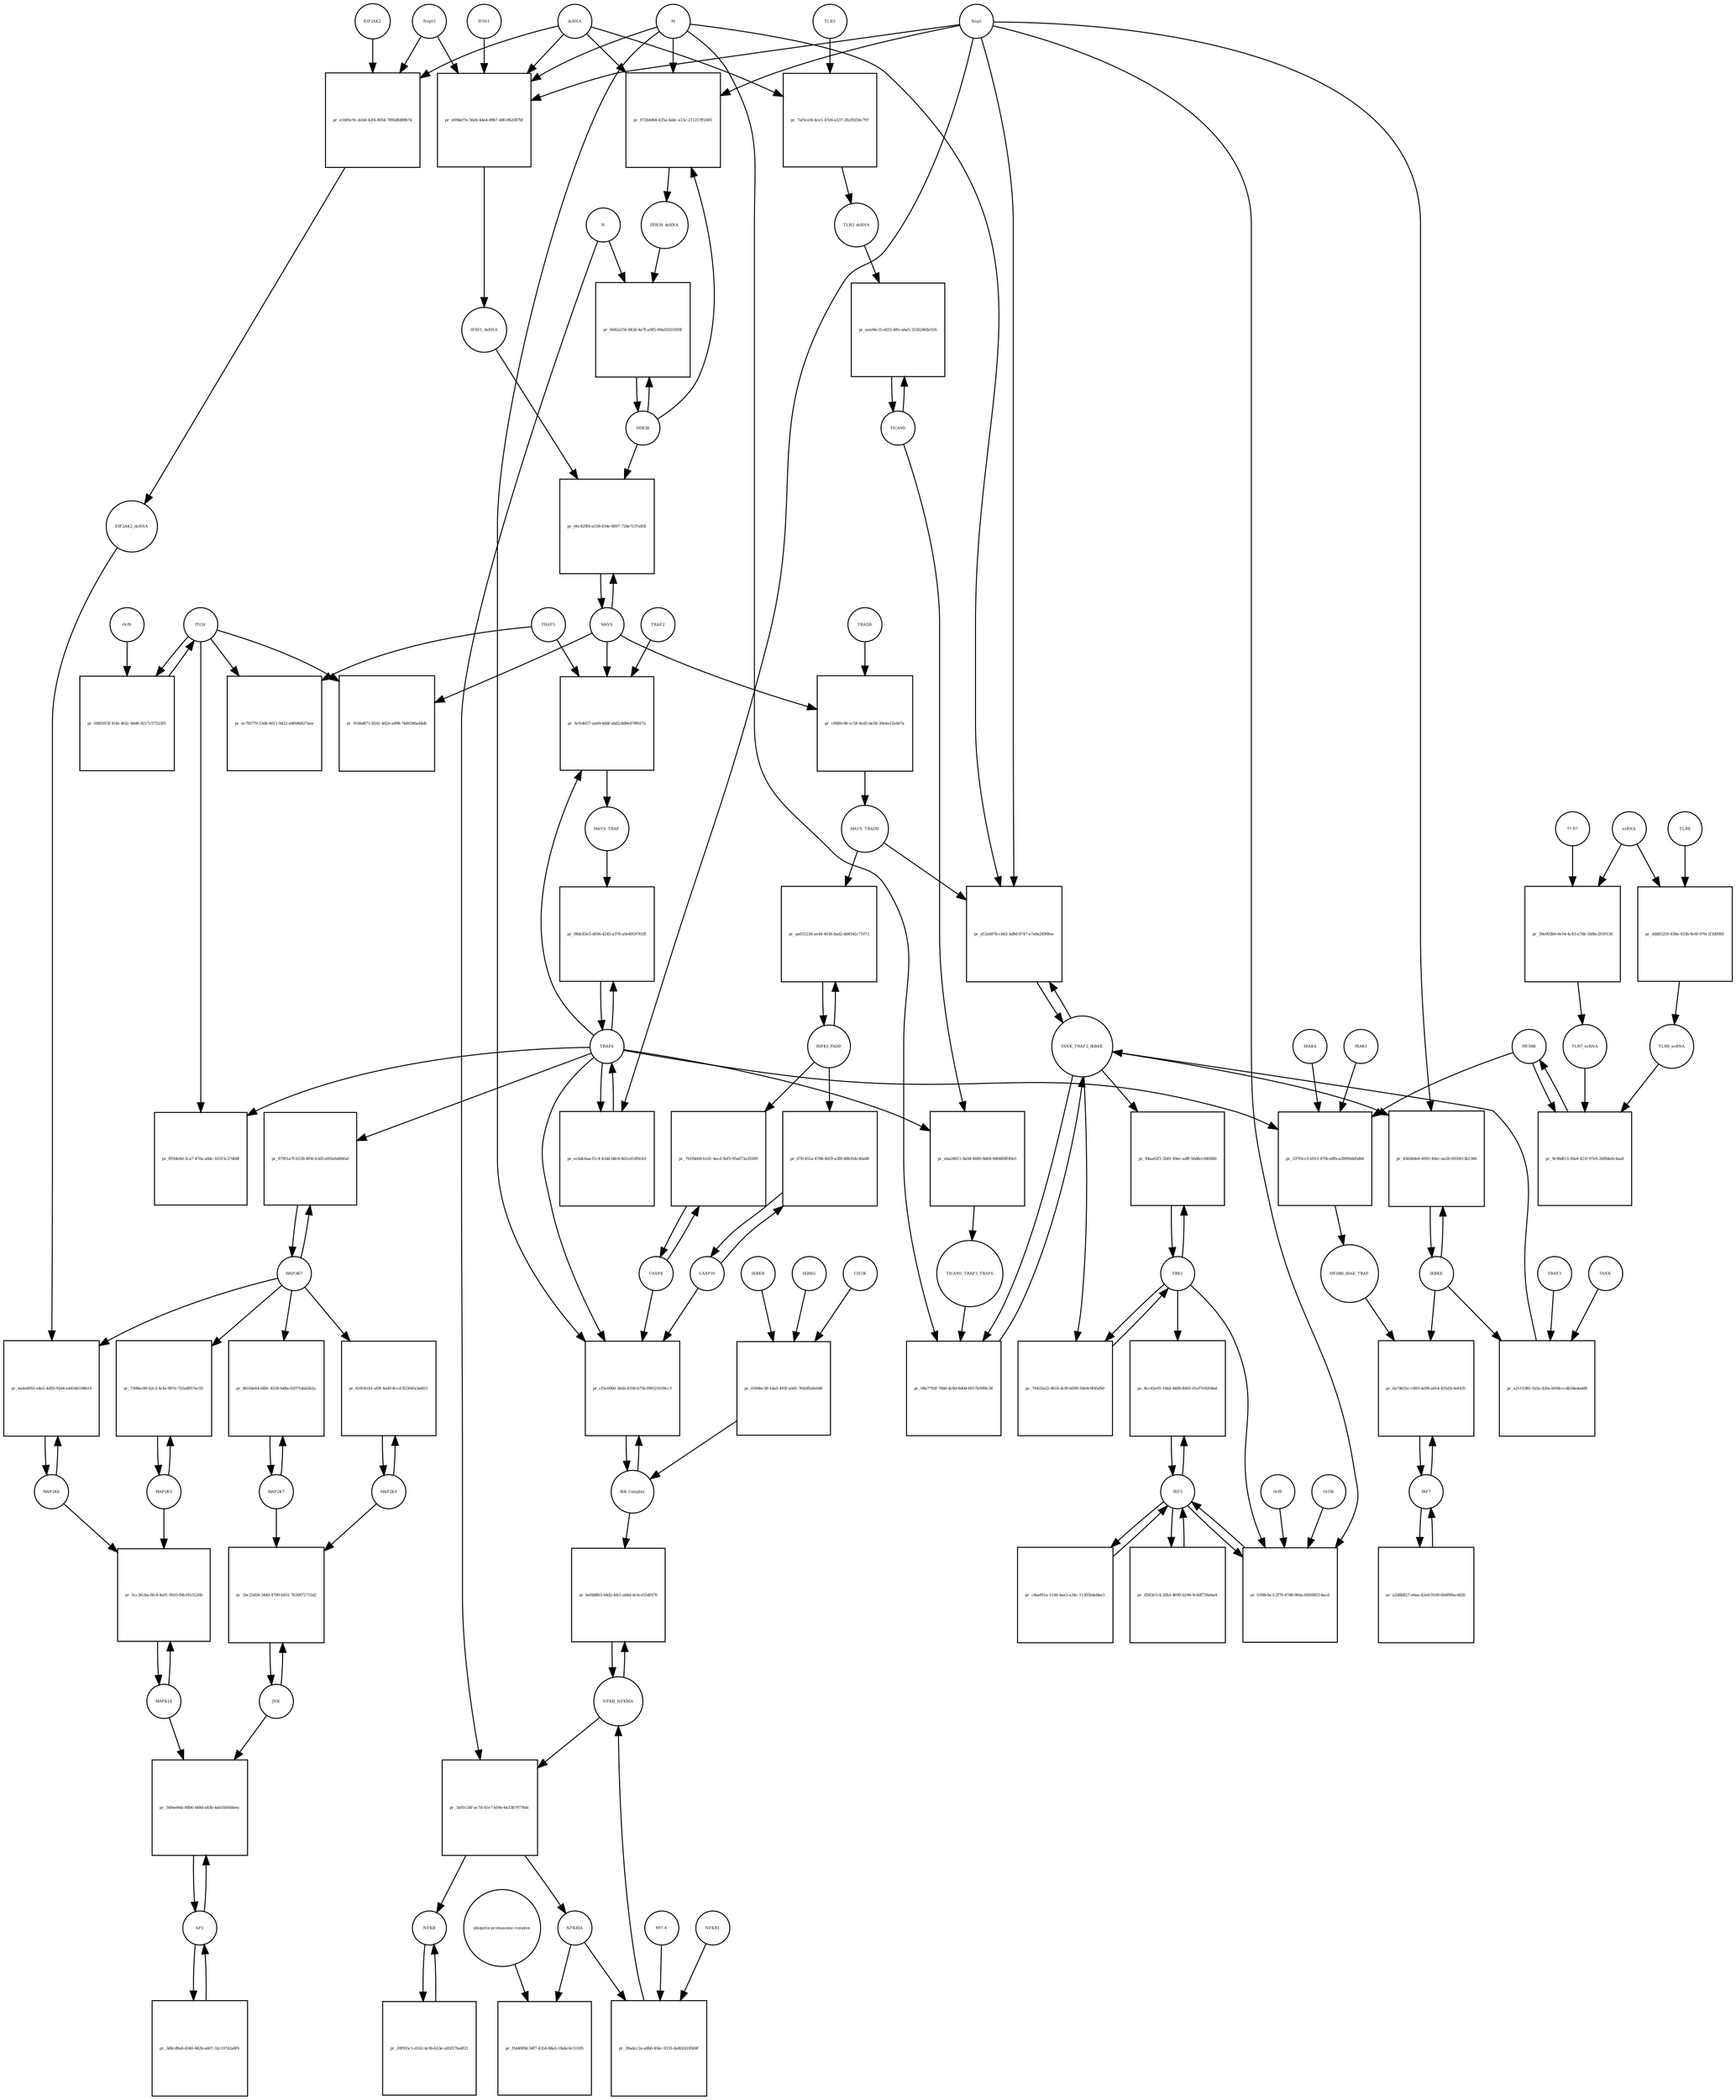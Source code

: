 strict digraph  {
dsRNA [annotation="", bipartite=0, cls="nucleic acid feature", fontsize=4, label=dsRNA, shape=circle];
"pr_972b4068-435a-4abc-a13c-211257ff2481" [annotation="", bipartite=1, cls=process, fontsize=4, label="pr_972b4068-435a-4abc-a13c-211257ff2481", shape=square];
DDX58_dsRNA [annotation="", bipartite=0, cls=complex, fontsize=4, label=DDX58_dsRNA, shape=circle];
M [annotation=urn_miriam_ncbiprotein_1796318601, bipartite=0, cls=macromolecule, fontsize=4, label=M, shape=circle];
Nsp3 [annotation=urn_miriam_ncbiprotein_1802476807, bipartite=0, cls=macromolecule, fontsize=4, label=Nsp3, shape=circle];
DDX58 [annotation=urn_miriam_hgnc_19102, bipartite=0, cls=macromolecule, fontsize=4, label=DDX58, shape=circle];
"pr_e694ef7e-56d4-44e4-89b7-48fc062087bf" [annotation="", bipartite=1, cls=process, fontsize=4, label="pr_e694ef7e-56d4-44e4-89b7-48fc062087bf", shape=square];
IFIH1_dsRNA [annotation="", bipartite=0, cls=complex, fontsize=4, label=IFIH1_dsRNA, shape=circle];
Nsp15 [annotation=urn_miriam_ncbiprotein_1802476818, bipartite=0, cls=macromolecule, fontsize=4, label=Nsp15, shape=circle];
IFIH1 [annotation=urn_miriam_hgnc_18873, bipartite=0, cls=macromolecule, fontsize=4, label=IFIH1, shape=circle];
"pr_0682a556-843d-4e7f-a085-09a01021859f" [annotation="", bipartite=1, cls=process, fontsize=4, label="pr_0682a556-843d-4e7f-a085-09a01021859f", shape=square];
N [annotation=urn_miriam_ncbiprotein_1798174255, bipartite=0, cls=macromolecule, fontsize=4, label=N, shape=circle];
MAVS [annotation=urn_miriam_hgnc_29233, bipartite=0, cls="macromolecule multimer", fontsize=4, label=MAVS, shape=circle];
"pr_66c429f9-a158-434e-8097-728e7137e85f" [annotation="", bipartite=1, cls=process, fontsize=4, label="pr_66c429f9-a158-434e-8097-728e7137e85f", shape=square];
NFKB [annotation="", bipartite=0, cls=complex, fontsize=4, label=NFKB, shape=circle];
"pr_20f955c1-d162-4c0b-b33e-a95f276a4f21" [annotation="", bipartite=1, cls=process, fontsize=4, label="pr_20f955c1-d162-4c0b-b33e-a95f276a4f21", shape=square];
NFKBIA [annotation=urn_miriam_hgnc_7797, bipartite=0, cls=macromolecule, fontsize=4, label=NFKBIA, shape=circle];
"pr_f5449f84-54f7-4354-88a5-18abc6c51105" [annotation="", bipartite=1, cls=process, fontsize=4, label="pr_f5449f84-54f7-4354-88a5-18abc6c51105", shape=square];
"ubiquitin-proteasome complex" [annotation="", bipartite=0, cls=complex, fontsize=4, label="ubiquitin-proteasome complex", shape=circle];
IRF3 [annotation=urn_miriam_hgnc_6118, bipartite=0, cls="macromolecule multimer", fontsize=4, label=IRF3, shape=circle];
"pr_8cc45e95-1bb2-448b-8462-01ef7e9204bd" [annotation="", bipartite=1, cls=process, fontsize=4, label="pr_8cc45e95-1bb2-448b-8462-01ef7e9204bd", shape=square];
TBK1 [annotation="", bipartite=0, cls=macromolecule, fontsize=4, label=TBK1, shape=circle];
"pr_c8aef61a-110d-4ae3-a34c-11305bdebbe3" [annotation="", bipartite=1, cls=process, fontsize=4, label="pr_c8aef61a-110d-4ae3-a34c-11305bdebbe3", shape=square];
"pr_0398cbc3-2f70-47d8-96da-f60688314acd" [annotation="", bipartite=1, cls=process, fontsize=4, label="pr_0398cbc3-2f70-47d8-96da-f60688314acd", shape=square];
Orf3b [annotation=urn_miriam_uniprot_P59633, bipartite=0, cls=macromolecule, fontsize=4, label=Orf3b, shape=circle];
Orf8 [annotation=urn_miriam_ncbiprotein_1796318604, bipartite=0, cls=macromolecule, fontsize=4, label=Orf8, shape=circle];
IRF7 [annotation=urn_miriam_hgnc_6122, bipartite=0, cls="macromolecule multimer", fontsize=4, label=IRF7, shape=circle];
"pr_6a74635c-c693-4e99-a814-455d3c4ef435" [annotation="", bipartite=1, cls=process, fontsize=4, label="pr_6a74635c-c693-4e99-a814-455d3c4ef435", shape=square];
IKBKE [annotation=urn_miriam_hgnc_14552, bipartite=0, cls=macromolecule, fontsize=4, label=IKBKE, shape=circle];
MYD88_IRAK_TRAF [annotation="", bipartite=0, cls=complex, fontsize=4, label=MYD88_IRAK_TRAF, shape=circle];
"pr_d585b7c4-20b3-4690-b244-9c6df736aba4" [annotation="", bipartite=1, cls=process, fontsize=4, label="pr_d585b7c4-20b3-4690-b244-9c6df736aba4", shape=square];
"pr_a2d8b827-e6ae-42e6-91d0-6b6f89acdd20" [annotation="", bipartite=1, cls=process, fontsize=4, label="pr_a2d8b827-e6ae-42e6-91d0-6b6f89acdd20", shape=square];
TRAF6 [annotation=urn_miriam_hgnc_12036, bipartite=0, cls=macromolecule, fontsize=4, label=TRAF6, shape=circle];
"pr_08dc83e5-d036-4245-a378-a0e4959761ff" [annotation="", bipartite=1, cls=process, fontsize=4, label="pr_08dc83e5-d036-4245-a378-a0e4959761ff", shape=square];
MAVS_TRAF [annotation="", bipartite=0, cls=complex, fontsize=4, label=MAVS_TRAF, shape=circle];
"pr_91bbd871-8241-4d2e-a898-7486266e44db" [annotation="", bipartite=1, cls=process, fontsize=4, label="pr_91bbd871-8241-4d2e-a898-7486266e44db", shape=square];
ITCH [annotation="", bipartite=0, cls=macromolecule, fontsize=4, label=ITCH, shape=circle];
TRAF5 [annotation=urn_miriam_hgnc_12035, bipartite=0, cls=macromolecule, fontsize=4, label=TRAF5, shape=circle];
"pr_ec7f6779-53db-4611-9422-e6f686827aee" [annotation="", bipartite=1, cls=process, fontsize=4, label="pr_ec7f6779-53db-4611-9422-e6f686827aee", shape=square];
"pr_fff0de8d-3ca7-470a-a8dc-16315c27d08f" [annotation="", bipartite=1, cls=process, fontsize=4, label="pr_fff0de8d-3ca7-470a-a8dc-16315c27d08f", shape=square];
TICAM1 [annotation=urn_miriam_hgnc_18348, bipartite=0, cls=macromolecule, fontsize=4, label=TICAM1, shape=circle];
"pr_eea94c1f-e833-4ffe-abe5-33302468c026" [annotation="", bipartite=1, cls=process, fontsize=4, label="pr_eea94c1f-e833-4ffe-abe5-33302468c026", shape=square];
TLR3_dsRNA [annotation="", bipartite=0, cls=complex, fontsize=4, label=TLR3_dsRNA, shape=circle];
TLR3 [annotation=urn_miriam_hgnc_11849, bipartite=0, cls="macromolecule multimer", fontsize=4, label=TLR3, shape=circle];
"pr_7af3cef4-4ce1-47e6-a537-2fa39256c797" [annotation="", bipartite=1, cls=process, fontsize=4, label="pr_7af3cef4-4ce1-47e6-a537-2fa39256c797", shape=square];
"pr_eba28611-0a9d-4889-8d68-9d0489ff49e0" [annotation="", bipartite=1, cls=process, fontsize=4, label="pr_eba28611-0a9d-4889-8d68-9d0489ff49e0", shape=square];
TICAM1_TRAF3_TRAF6 [annotation="", bipartite=0, cls=complex, fontsize=4, label=TICAM1_TRAF3_TRAF6, shape=circle];
TANK_TRAF3_IKBKE [annotation="", bipartite=0, cls=complex, fontsize=4, label=TANK_TRAF3_IKBKE, shape=circle];
"pr_08a7792f-76b0-4c8d-8d0d-6917b30f8c36" [annotation="", bipartite=1, cls=process, fontsize=4, label="pr_08a7792f-76b0-4c8d-8d0d-6917b30f8c36", shape=square];
"pr_94aa62f1-2b81-49ec-adff-56d8cc8408b0" [annotation="", bipartite=1, cls=process, fontsize=4, label="pr_94aa62f1-2b81-49ec-adff-56d8cc8408b0", shape=square];
"pr_4566b9e6-4992-40ec-ae28-0050613b1384" [annotation="", bipartite=1, cls=process, fontsize=4, label="pr_4566b9e6-4992-40ec-ae28-0050613b1384", shape=square];
MYD88 [annotation="", bipartite=0, cls=macromolecule, fontsize=4, label=MYD88, shape=circle];
"pr_337f0cc0-b915-47fb-a8fb-a28990dd5db9" [annotation="", bipartite=1, cls=process, fontsize=4, label="pr_337f0cc0-b915-47fb-a8fb-a28990dd5db9", shape=square];
IRAK1 [annotation=urn_miriam_hgnc_6112, bipartite=0, cls=macromolecule, fontsize=4, label=IRAK1, shape=circle];
IRAK4 [annotation=urn_miriam_hgnc_17967, bipartite=0, cls=macromolecule, fontsize=4, label=IRAK4, shape=circle];
TLR7 [annotation=urn_miriam_hgnc_15631, bipartite=0, cls=macromolecule, fontsize=4, label=TLR7, shape=circle];
"pr_39a902b0-0e54-4c43-a76b-1b9bc293913d" [annotation="", bipartite=1, cls=process, fontsize=4, label="pr_39a902b0-0e54-4c43-a76b-1b9bc293913d", shape=square];
TLR7_ssRNA [annotation="", bipartite=0, cls=complex, fontsize=4, label=TLR7_ssRNA, shape=circle];
ssRNA [annotation="", bipartite=0, cls="nucleic acid feature", fontsize=4, label=ssRNA, shape=circle];
TLR8 [annotation=urn_miriam_hgnc_15632, bipartite=0, cls=macromolecule, fontsize=4, label=TLR8, shape=circle];
"pr_ddd65259-838e-453b-9c6f-076c1f3d9985" [annotation="", bipartite=1, cls=process, fontsize=4, label="pr_ddd65259-838e-453b-9c6f-076c1f3d9985", shape=square];
TLR8_ssRNA [annotation="", bipartite=0, cls=complex, fontsize=4, label=TLR8_ssRNA, shape=circle];
"pr_9c9bdf13-30a4-421f-97e9-2bf8da9c4aa8" [annotation="", bipartite=1, cls=process, fontsize=4, label="pr_9c9bdf13-30a4-421f-97e9-2bf8da9c4aa8", shape=square];
MAP3K7 [annotation="", bipartite=0, cls=macromolecule, fontsize=4, label=MAP3K7, shape=circle];
"pr_87951a7f-b538-4f06-b3d3-ef65ebd84fa0" [annotation="", bipartite=1, cls=process, fontsize=4, label="pr_87951a7f-b538-4f06-b3d3-ef65ebd84fa0", shape=square];
TRAF2 [annotation=urn_miriam_hgnc_12032, bipartite=0, cls=macromolecule, fontsize=4, label=TRAF2, shape=circle];
"pr_6cfe4657-aa69-4ddf-abd2-8d9e478f617e" [annotation="", bipartite=1, cls=process, fontsize=4, label="pr_6cfe4657-aa69-4ddf-abd2-8d9e478f617e", shape=square];
"pr_0085953f-41fe-402c-b6d0-8217c5752381" [annotation="", bipartite=1, cls=process, fontsize=4, label="pr_0085953f-41fe-402c-b6d0-8217c5752381", shape=square];
Orf9 [annotation=urn_miriam_uniprot_P59636, bipartite=0, cls=macromolecule, fontsize=4, label=Orf9, shape=circle];
"pr_cf680c98-cc58-4ed3-be58-30e4a12e467a" [annotation="", bipartite=1, cls=process, fontsize=4, label="pr_cf680c98-cc58-4ed3-be58-30e4a12e467a", shape=square];
MAVS_TRADD [annotation="", bipartite=0, cls=complex, fontsize=4, label=MAVS_TRADD, shape=circle];
TRADD [annotation=urn_miriam_hgnc_12030, bipartite=0, cls=macromolecule, fontsize=4, label=TRADD, shape=circle];
"pr_ecbdc6aa-f1c4-43dd-b8c6-8d1e410f0cb3" [annotation="", bipartite=1, cls=process, fontsize=4, label="pr_ecbdc6aa-f1c4-43dd-b8c6-8d1e410f0cb3", shape=square];
AP1 [annotation="", bipartite=0, cls=complex, fontsize=4, label=AP1, shape=circle];
"pr_549ae8da-88b6-448d-a83b-4ab1b5fddaea" [annotation="", bipartite=1, cls=process, fontsize=4, label="pr_549ae8da-88b6-448d-a83b-4ab1b5fddaea", shape=square];
MAPK14 [annotation="", bipartite=0, cls=macromolecule, fontsize=4, label=MAPK14, shape=circle];
JNK [annotation="", bipartite=0, cls=complex, fontsize=4, label=JNK, shape=circle];
"pr_1bc23d58-3440-4700-b451-7030672715d2" [annotation="", bipartite=1, cls=process, fontsize=4, label="pr_1bc23d58-3440-4700-b451-7030672715d2", shape=square];
MAP2K7 [annotation="", bipartite=0, cls=macromolecule, fontsize=4, label=MAP2K7, shape=circle];
MAP2K4 [annotation="", bipartite=0, cls=macromolecule, fontsize=4, label=MAP2K4, shape=circle];
"pr_618541b1-af9f-4ed9-8ccd-823045cbd421" [annotation="", bipartite=1, cls=process, fontsize=4, label="pr_618541b1-af9f-4ed9-8ccd-823045cbd421", shape=square];
"pr_661fde64-d49c-4528-b48a-02071dab2b2a" [annotation="", bipartite=1, cls=process, fontsize=4, label="pr_661fde64-d49c-4528-b48a-02071dab2b2a", shape=square];
MAP2K3 [annotation="", bipartite=0, cls=macromolecule, fontsize=4, label=MAP2K3, shape=circle];
"pr_7308ec80-b2c2-4cfa-997e-725a8057ec92" [annotation="", bipartite=1, cls=process, fontsize=4, label="pr_7308ec80-b2c2-4cfa-997e-725a8057ec92", shape=square];
MAP2K6 [annotation="", bipartite=0, cls=macromolecule, fontsize=4, label=MAP2K6, shape=circle];
"pr_4a4e4955-e4e1-4d93-92d4-ed4546108b14" [annotation="", bipartite=1, cls=process, fontsize=4, label="pr_4a4e4955-e4e1-4d93-92d4-ed4546108b14", shape=square];
EIF2AK2_dsRNA [annotation="", bipartite=0, cls=complex, fontsize=4, label=EIF2AK2_dsRNA, shape=circle];
"pr_e1b95c9c-dcb0-42f4-8054-7892dfd89b74" [annotation="", bipartite=1, cls=process, fontsize=4, label="pr_e1b95c9c-dcb0-42f4-8054-7892dfd89b74", shape=square];
EIF2AK2 [annotation=urn_miriam_hgnc_9437, bipartite=0, cls=macromolecule, fontsize=4, label=EIF2AK2, shape=circle];
RIPK1_FADD [annotation="", bipartite=0, cls=complex, fontsize=4, label=RIPK1_FADD, shape=circle];
"pr_aa03123d-ae44-4036-bad2-dd4542c71073" [annotation="", bipartite=1, cls=process, fontsize=4, label="pr_aa03123d-ae44-4036-bad2-dd4542c71073", shape=square];
CASP8 [annotation="", bipartite=0, cls=macromolecule, fontsize=4, label=CASP8, shape=circle];
"pr_761fbb08-b1d1-4acd-9ef3-95a673a35589" [annotation="", bipartite=1, cls=process, fontsize=4, label="pr_761fbb08-b1d1-4acd-9ef3-95a673a35589", shape=square];
CASP10 [annotation="", bipartite=0, cls=macromolecule, fontsize=4, label=CASP10, shape=circle];
"pr_07fc451a-4788-4029-a3f8-b0b354c40a68" [annotation="", bipartite=1, cls=process, fontsize=4, label="pr_07fc451a-4788-4029-a3f8-b0b354c40a68", shape=square];
NFKB_NFKBIA [annotation="", bipartite=0, cls=complex, fontsize=4, label=NFKB_NFKBIA, shape=circle];
"pr_6efdd8b3-44d2-4dcf-ad4d-dc6ce554f476" [annotation="", bipartite=1, cls=process, fontsize=4, label="pr_6efdd8b3-44d2-4dcf-ad4d-dc6ce554f476", shape=square];
"IKK Complex" [annotation="", bipartite=0, cls=complex, fontsize=4, label="IKK Complex", shape=circle];
"pr_3a91c24f-ac7d-41e7-b59a-6a33b79776dc" [annotation="", bipartite=1, cls=process, fontsize=4, label="pr_3a91c24f-ac7d-41e7-b59a-6a33b79776dc", shape=square];
"pr_3d8cd9a8-d340-442b-a607-32c10742a8f9" [annotation="", bipartite=1, cls=process, fontsize=4, label="pr_3d8cd9a8-d340-442b-a607-32c10742a8f9", shape=square];
"pr_cf5c69b0-3b5b-4558-b75b-f89321639cc3" [annotation="", bipartite=1, cls=process, fontsize=4, label="pr_cf5c69b0-3b5b-4558-b75b-f89321639cc3", shape=square];
"pr_39adcc2a-a8b0-45bc-9333-da8024185b9f" [annotation="", bipartite=1, cls=process, fontsize=4, label="pr_39adcc2a-a8b0-45bc-9333-da8024185b9f", shape=square];
RELA [annotation="", bipartite=0, cls=macromolecule, fontsize=4, label=RELA, shape=circle];
NFKB1 [annotation="", bipartite=0, cls=macromolecule, fontsize=4, label=NFKB1, shape=circle];
IKBKG [annotation="", bipartite=0, cls=macromolecule, fontsize=4, label=IKBKG, shape=circle];
"pr_6594bc38-1da5-493f-a0d1-7642ffa9e0d0" [annotation="", bipartite=1, cls=process, fontsize=4, label="pr_6594bc38-1da5-493f-a0d1-7642ffa9e0d0", shape=square];
CHUK [annotation="", bipartite=0, cls=macromolecule, fontsize=4, label=CHUK, shape=circle];
IKBKB [annotation="", bipartite=0, cls=macromolecule, fontsize=4, label=IKBKB, shape=circle];
"pr_d12eb97b-cb62-4d9d-8747-e7a8a2490fee" [annotation="", bipartite=1, cls=process, fontsize=4, label="pr_d12eb97b-cb62-4d9d-8747-e7a8a2490fee", shape=square];
"pr_70433a22-961b-4cf0-b099-50a9c9f45d90" [annotation="", bipartite=1, cls=process, fontsize=4, label="pr_70433a22-961b-4cf0-b099-50a9c9f45d90", shape=square];
"pr_5cc36cba-6fc4-4a01-9503-fbfcf415526b" [annotation="", bipartite=1, cls=process, fontsize=4, label="pr_5cc36cba-6fc4-4a01-9503-fbfcf415526b", shape=square];
TRAF3 [annotation="", bipartite=0, cls=macromolecule, fontsize=4, label=TRAF3, shape=circle];
"pr_a2115385-1b5e-420a-b938-ccdb34edadd8" [annotation="", bipartite=1, cls=process, fontsize=4, label="pr_a2115385-1b5e-420a-b938-ccdb34edadd8", shape=square];
TANK [annotation="", bipartite=0, cls=macromolecule, fontsize=4, label=TANK, shape=circle];
dsRNA -> "pr_972b4068-435a-4abc-a13c-211257ff2481"  [annotation="", interaction_type=consumption];
dsRNA -> "pr_e694ef7e-56d4-44e4-89b7-48fc062087bf"  [annotation="", interaction_type=consumption];
dsRNA -> "pr_7af3cef4-4ce1-47e6-a537-2fa39256c797"  [annotation="", interaction_type=consumption];
dsRNA -> "pr_e1b95c9c-dcb0-42f4-8054-7892dfd89b74"  [annotation="", interaction_type=consumption];
"pr_972b4068-435a-4abc-a13c-211257ff2481" -> DDX58_dsRNA  [annotation="", interaction_type=production];
DDX58_dsRNA -> "pr_0682a556-843d-4e7f-a085-09a01021859f"  [annotation="urn_miriam_pubmed_25581309|urn_miriam_pubmed_28148787|urn_miriam_taxonomy_694009", interaction_type=catalysis];
M -> "pr_972b4068-435a-4abc-a13c-211257ff2481"  [annotation="urn_miriam_pubmed_20303872|urn_miriam_pubmed_19380580|urn_miriam_pubmed_31226023|urn_miriam_taxonomy_694009", interaction_type=inhibition];
M -> "pr_e694ef7e-56d4-44e4-89b7-48fc062087bf"  [annotation="urn_miriam_pubmed_28484023|urn_miriam_pubmed_19380580|urn_miriam_pubmed_31226023|urn_miriam_taxonomy_694009", interaction_type=inhibition];
M -> "pr_08a7792f-76b0-4c8d-8d0d-6917b30f8c36"  [annotation="urn_miriam_pubmed_19380580|urn_miriam_pubmed_19366914|urn_miriam_taxonomy_694009", interaction_type=inhibition];
M -> "pr_cf5c69b0-3b5b-4558-b75b-f89321639cc3"  [annotation="urn_miriam_pubmed_19366914|urn_miriam_pubmed_20303872|urn_miriam_pubmed_17705188|urn_miriam_pubmed_694009", interaction_type=inhibition];
M -> "pr_d12eb97b-cb62-4d9d-8747-e7a8a2490fee"  [annotation="urn_miriam_pubmed_19366914|urn_miriam_pubmed_27164085|urn_miriam_pubmed_19380580|urn_miriam_taxonomy_694009", interaction_type=inhibition];
Nsp3 -> "pr_972b4068-435a-4abc-a13c-211257ff2481"  [annotation="urn_miriam_pubmed_20303872|urn_miriam_pubmed_19380580|urn_miriam_pubmed_31226023|urn_miriam_taxonomy_694009", interaction_type=inhibition];
Nsp3 -> "pr_e694ef7e-56d4-44e4-89b7-48fc062087bf"  [annotation="urn_miriam_pubmed_28484023|urn_miriam_pubmed_19380580|urn_miriam_pubmed_31226023|urn_miriam_taxonomy_694009", interaction_type=inhibition];
Nsp3 -> "pr_0398cbc3-2f70-47d8-96da-f60688314acd"  [annotation="urn_miriam_pubmed_17761676|urn_miriam_pubmed_31226023|urn_miriam_taxonomy_694009", interaction_type=inhibition];
Nsp3 -> "pr_4566b9e6-4992-40ec-ae28-0050613b1384"  [annotation="urn_miriam_pubmed_20303872|urn_miriam_pubmed_31226023|urn_miriam_taxonomy_694009", interaction_type=inhibition];
Nsp3 -> "pr_ecbdc6aa-f1c4-43dd-b8c6-8d1e410f0cb3"  [annotation="urn_miriam_pubmed_27164085|urn_miriam_taxonomy_694009", interaction_type=catalysis];
Nsp3 -> "pr_d12eb97b-cb62-4d9d-8747-e7a8a2490fee"  [annotation="urn_miriam_pubmed_19366914|urn_miriam_pubmed_27164085|urn_miriam_pubmed_19380580|urn_miriam_taxonomy_694009", interaction_type=inhibition];
DDX58 -> "pr_972b4068-435a-4abc-a13c-211257ff2481"  [annotation="", interaction_type=consumption];
DDX58 -> "pr_0682a556-843d-4e7f-a085-09a01021859f"  [annotation="", interaction_type=consumption];
DDX58 -> "pr_66c429f9-a158-434e-8097-728e7137e85f"  [annotation=urn_miriam_pubmed_25581309, interaction_type=catalysis];
"pr_e694ef7e-56d4-44e4-89b7-48fc062087bf" -> IFIH1_dsRNA  [annotation="", interaction_type=production];
IFIH1_dsRNA -> "pr_66c429f9-a158-434e-8097-728e7137e85f"  [annotation=urn_miriam_pubmed_25581309, interaction_type=catalysis];
Nsp15 -> "pr_e694ef7e-56d4-44e4-89b7-48fc062087bf"  [annotation="urn_miriam_pubmed_28484023|urn_miriam_pubmed_19380580|urn_miriam_pubmed_31226023|urn_miriam_taxonomy_694009", interaction_type=inhibition];
Nsp15 -> "pr_e1b95c9c-dcb0-42f4-8054-7892dfd89b74"  [annotation="urn_miriam_pubmed_28484023|urn_miriam_pubmed_19366914|urn_miriam_taxonomy_694009", interaction_type=inhibition];
IFIH1 -> "pr_e694ef7e-56d4-44e4-89b7-48fc062087bf"  [annotation="", interaction_type=consumption];
"pr_0682a556-843d-4e7f-a085-09a01021859f" -> DDX58  [annotation="", interaction_type=production];
N -> "pr_0682a556-843d-4e7f-a085-09a01021859f"  [annotation="urn_miriam_pubmed_25581309|urn_miriam_pubmed_28148787|urn_miriam_taxonomy_694009", interaction_type=inhibition];
N -> "pr_3a91c24f-ac7d-41e7-b59a-6a33b79776dc"  [annotation="urn_miriam_pubmed_16143815|urn_miriam_taxonomy_694009", interaction_type=stimulation];
MAVS -> "pr_66c429f9-a158-434e-8097-728e7137e85f"  [annotation="", interaction_type=consumption];
MAVS -> "pr_91bbd871-8241-4d2e-a898-7486266e44db"  [annotation="", interaction_type=consumption];
MAVS -> "pr_6cfe4657-aa69-4ddf-abd2-8d9e478f617e"  [annotation="", interaction_type=consumption];
MAVS -> "pr_cf680c98-cc58-4ed3-be58-30e4a12e467a"  [annotation="", interaction_type=consumption];
"pr_66c429f9-a158-434e-8097-728e7137e85f" -> MAVS  [annotation="", interaction_type=production];
NFKB -> "pr_20f955c1-d162-4c0b-b33e-a95f276a4f21"  [annotation="", interaction_type=consumption];
"pr_20f955c1-d162-4c0b-b33e-a95f276a4f21" -> NFKB  [annotation="", interaction_type=production];
NFKBIA -> "pr_f5449f84-54f7-4354-88a5-18abc6c51105"  [annotation="", interaction_type=consumption];
NFKBIA -> "pr_39adcc2a-a8b0-45bc-9333-da8024185b9f"  [annotation="", interaction_type=consumption];
"ubiquitin-proteasome complex" -> "pr_f5449f84-54f7-4354-88a5-18abc6c51105"  [annotation=urn_miriam_pubmed_20303872, interaction_type=catalysis];
IRF3 -> "pr_8cc45e95-1bb2-448b-8462-01ef7e9204bd"  [annotation="", interaction_type=consumption];
IRF3 -> "pr_c8aef61a-110d-4ae3-a34c-11305bdebbe3"  [annotation="", interaction_type=consumption];
IRF3 -> "pr_0398cbc3-2f70-47d8-96da-f60688314acd"  [annotation="", interaction_type=consumption];
IRF3 -> "pr_d585b7c4-20b3-4690-b244-9c6df736aba4"  [annotation="", interaction_type=consumption];
"pr_8cc45e95-1bb2-448b-8462-01ef7e9204bd" -> IRF3  [annotation="", interaction_type=production];
TBK1 -> "pr_8cc45e95-1bb2-448b-8462-01ef7e9204bd"  [annotation=urn_miriam_pubmed_25581309, interaction_type=catalysis];
TBK1 -> "pr_0398cbc3-2f70-47d8-96da-f60688314acd"  [annotation="urn_miriam_pubmed_17761676|urn_miriam_pubmed_31226023|urn_miriam_taxonomy_694009", interaction_type=catalysis];
TBK1 -> "pr_94aa62f1-2b81-49ec-adff-56d8cc8408b0"  [annotation="", interaction_type=consumption];
TBK1 -> "pr_70433a22-961b-4cf0-b099-50a9c9f45d90"  [annotation="", interaction_type=consumption];
"pr_c8aef61a-110d-4ae3-a34c-11305bdebbe3" -> IRF3  [annotation="", interaction_type=production];
"pr_0398cbc3-2f70-47d8-96da-f60688314acd" -> IRF3  [annotation="", interaction_type=production];
Orf3b -> "pr_0398cbc3-2f70-47d8-96da-f60688314acd"  [annotation="urn_miriam_pubmed_17761676|urn_miriam_pubmed_31226023|urn_miriam_taxonomy_694009", interaction_type=inhibition];
Orf8 -> "pr_0398cbc3-2f70-47d8-96da-f60688314acd"  [annotation="urn_miriam_pubmed_17761676|urn_miriam_pubmed_31226023|urn_miriam_taxonomy_694009", interaction_type=inhibition];
IRF7 -> "pr_6a74635c-c693-4e99-a814-455d3c4ef435"  [annotation="", interaction_type=consumption];
IRF7 -> "pr_a2d8b827-e6ae-42e6-91d0-6b6f89acdd20"  [annotation="", interaction_type=consumption];
"pr_6a74635c-c693-4e99-a814-455d3c4ef435" -> IRF7  [annotation="", interaction_type=production];
IKBKE -> "pr_6a74635c-c693-4e99-a814-455d3c4ef435"  [annotation=urn_miriam_pubmed_20303872, interaction_type=catalysis];
IKBKE -> "pr_4566b9e6-4992-40ec-ae28-0050613b1384"  [annotation="", interaction_type=consumption];
IKBKE -> "pr_a2115385-1b5e-420a-b938-ccdb34edadd8"  [annotation="", interaction_type=consumption];
MYD88_IRAK_TRAF -> "pr_6a74635c-c693-4e99-a814-455d3c4ef435"  [annotation=urn_miriam_pubmed_20303872, interaction_type=catalysis];
"pr_d585b7c4-20b3-4690-b244-9c6df736aba4" -> IRF3  [annotation="", interaction_type=production];
"pr_a2d8b827-e6ae-42e6-91d0-6b6f89acdd20" -> IRF7  [annotation="", interaction_type=production];
TRAF6 -> "pr_08dc83e5-d036-4245-a378-a0e4959761ff"  [annotation="", interaction_type=consumption];
TRAF6 -> "pr_fff0de8d-3ca7-470a-a8dc-16315c27d08f"  [annotation="", interaction_type=consumption];
TRAF6 -> "pr_eba28611-0a9d-4889-8d68-9d0489ff49e0"  [annotation="", interaction_type=consumption];
TRAF6 -> "pr_337f0cc0-b915-47fb-a8fb-a28990dd5db9"  [annotation="", interaction_type=consumption];
TRAF6 -> "pr_87951a7f-b538-4f06-b3d3-ef65ebd84fa0"  [annotation=urn_miriam_pubmed_19366914, interaction_type=stimulation];
TRAF6 -> "pr_6cfe4657-aa69-4ddf-abd2-8d9e478f617e"  [annotation="", interaction_type=consumption];
TRAF6 -> "pr_ecbdc6aa-f1c4-43dd-b8c6-8d1e410f0cb3"  [annotation="", interaction_type=consumption];
TRAF6 -> "pr_cf5c69b0-3b5b-4558-b75b-f89321639cc3"  [annotation="urn_miriam_pubmed_19366914|urn_miriam_pubmed_20303872|urn_miriam_pubmed_17705188|urn_miriam_pubmed_694009", interaction_type=stimulation];
"pr_08dc83e5-d036-4245-a378-a0e4959761ff" -> TRAF6  [annotation="", interaction_type=production];
MAVS_TRAF -> "pr_08dc83e5-d036-4245-a378-a0e4959761ff"  [annotation=urn_miriam_pubmed_19366914, interaction_type=catalysis];
ITCH -> "pr_91bbd871-8241-4d2e-a898-7486266e44db"  [annotation=urn_miriam_pubmed_25135833, interaction_type=catalysis];
ITCH -> "pr_ec7f6779-53db-4611-9422-e6f686827aee"  [annotation=urn_miriam_pubmed_25135833, interaction_type=catalysis];
ITCH -> "pr_fff0de8d-3ca7-470a-a8dc-16315c27d08f"  [annotation=urn_miriam_pubmed_25135833, interaction_type=catalysis];
ITCH -> "pr_0085953f-41fe-402c-b6d0-8217c5752381"  [annotation="", interaction_type=consumption];
TRAF5 -> "pr_ec7f6779-53db-4611-9422-e6f686827aee"  [annotation="", interaction_type=consumption];
TRAF5 -> "pr_6cfe4657-aa69-4ddf-abd2-8d9e478f617e"  [annotation="", interaction_type=consumption];
TICAM1 -> "pr_eea94c1f-e833-4ffe-abe5-33302468c026"  [annotation="", interaction_type=consumption];
TICAM1 -> "pr_eba28611-0a9d-4889-8d68-9d0489ff49e0"  [annotation="", interaction_type=consumption];
"pr_eea94c1f-e833-4ffe-abe5-33302468c026" -> TICAM1  [annotation="", interaction_type=production];
TLR3_dsRNA -> "pr_eea94c1f-e833-4ffe-abe5-33302468c026"  [annotation=urn_miriam_pubmed_20303872, interaction_type=stimulation];
TLR3 -> "pr_7af3cef4-4ce1-47e6-a537-2fa39256c797"  [annotation="", interaction_type=consumption];
"pr_7af3cef4-4ce1-47e6-a537-2fa39256c797" -> TLR3_dsRNA  [annotation="", interaction_type=production];
"pr_eba28611-0a9d-4889-8d68-9d0489ff49e0" -> TICAM1_TRAF3_TRAF6  [annotation="", interaction_type=production];
TICAM1_TRAF3_TRAF6 -> "pr_08a7792f-76b0-4c8d-8d0d-6917b30f8c36"  [annotation="urn_miriam_pubmed_19380580|urn_miriam_pubmed_19366914|urn_miriam_taxonomy_694009", interaction_type=stimulation];
TANK_TRAF3_IKBKE -> "pr_08a7792f-76b0-4c8d-8d0d-6917b30f8c36"  [annotation="", interaction_type=consumption];
TANK_TRAF3_IKBKE -> "pr_94aa62f1-2b81-49ec-adff-56d8cc8408b0"  [annotation=urn_miriam_pubmed_20303872, interaction_type=stimulation];
TANK_TRAF3_IKBKE -> "pr_4566b9e6-4992-40ec-ae28-0050613b1384"  [annotation="urn_miriam_pubmed_20303872|urn_miriam_pubmed_31226023|urn_miriam_taxonomy_694009", interaction_type=stimulation];
TANK_TRAF3_IKBKE -> "pr_d12eb97b-cb62-4d9d-8747-e7a8a2490fee"  [annotation="", interaction_type=consumption];
TANK_TRAF3_IKBKE -> "pr_70433a22-961b-4cf0-b099-50a9c9f45d90"  [annotation=urn_miriam_pubmed_19366914, interaction_type=stimulation];
"pr_08a7792f-76b0-4c8d-8d0d-6917b30f8c36" -> TANK_TRAF3_IKBKE  [annotation="", interaction_type=production];
"pr_94aa62f1-2b81-49ec-adff-56d8cc8408b0" -> TBK1  [annotation="", interaction_type=production];
"pr_4566b9e6-4992-40ec-ae28-0050613b1384" -> IKBKE  [annotation="", interaction_type=production];
MYD88 -> "pr_337f0cc0-b915-47fb-a8fb-a28990dd5db9"  [annotation="", interaction_type=consumption];
MYD88 -> "pr_9c9bdf13-30a4-421f-97e9-2bf8da9c4aa8"  [annotation="", interaction_type=consumption];
"pr_337f0cc0-b915-47fb-a8fb-a28990dd5db9" -> MYD88_IRAK_TRAF  [annotation="", interaction_type=production];
IRAK1 -> "pr_337f0cc0-b915-47fb-a8fb-a28990dd5db9"  [annotation="", interaction_type=consumption];
IRAK4 -> "pr_337f0cc0-b915-47fb-a8fb-a28990dd5db9"  [annotation="", interaction_type=consumption];
TLR7 -> "pr_39a902b0-0e54-4c43-a76b-1b9bc293913d"  [annotation="", interaction_type=consumption];
"pr_39a902b0-0e54-4c43-a76b-1b9bc293913d" -> TLR7_ssRNA  [annotation="", interaction_type=production];
TLR7_ssRNA -> "pr_9c9bdf13-30a4-421f-97e9-2bf8da9c4aa8"  [annotation=urn_miriam_pubmed_19366914, interaction_type=stimulation];
ssRNA -> "pr_39a902b0-0e54-4c43-a76b-1b9bc293913d"  [annotation="", interaction_type=consumption];
ssRNA -> "pr_ddd65259-838e-453b-9c6f-076c1f3d9985"  [annotation="", interaction_type=consumption];
TLR8 -> "pr_ddd65259-838e-453b-9c6f-076c1f3d9985"  [annotation="", interaction_type=consumption];
"pr_ddd65259-838e-453b-9c6f-076c1f3d9985" -> TLR8_ssRNA  [annotation="", interaction_type=production];
TLR8_ssRNA -> "pr_9c9bdf13-30a4-421f-97e9-2bf8da9c4aa8"  [annotation=urn_miriam_pubmed_19366914, interaction_type=stimulation];
"pr_9c9bdf13-30a4-421f-97e9-2bf8da9c4aa8" -> MYD88  [annotation="", interaction_type=production];
MAP3K7 -> "pr_87951a7f-b538-4f06-b3d3-ef65ebd84fa0"  [annotation="", interaction_type=consumption];
MAP3K7 -> "pr_618541b1-af9f-4ed9-8ccd-823045cbd421"  [annotation=urn_miriam_pubmed_19366914, interaction_type=catalysis];
MAP3K7 -> "pr_661fde64-d49c-4528-b48a-02071dab2b2a"  [annotation=urn_miriam_pubmed_19366914, interaction_type=catalysis];
MAP3K7 -> "pr_7308ec80-b2c2-4cfa-997e-725a8057ec92"  [annotation=urn_miriam_pubmed_19366914, interaction_type=catalysis];
MAP3K7 -> "pr_4a4e4955-e4e1-4d93-92d4-ed4546108b14"  [annotation=urn_miriam_pubmed_19366914, interaction_type=catalysis];
"pr_87951a7f-b538-4f06-b3d3-ef65ebd84fa0" -> MAP3K7  [annotation="", interaction_type=production];
TRAF2 -> "pr_6cfe4657-aa69-4ddf-abd2-8d9e478f617e"  [annotation="", interaction_type=consumption];
"pr_6cfe4657-aa69-4ddf-abd2-8d9e478f617e" -> MAVS_TRAF  [annotation="", interaction_type=production];
"pr_0085953f-41fe-402c-b6d0-8217c5752381" -> ITCH  [annotation="", interaction_type=production];
Orf9 -> "pr_0085953f-41fe-402c-b6d0-8217c5752381"  [annotation="urn_miriam_pubmed_25135833|urn_miriam_taxonomy_694009", interaction_type=stimulation];
"pr_cf680c98-cc58-4ed3-be58-30e4a12e467a" -> MAVS_TRADD  [annotation="", interaction_type=production];
MAVS_TRADD -> "pr_aa03123d-ae44-4036-bad2-dd4542c71073"  [annotation=urn_miriam_pubmed_19366914, interaction_type=stimulation];
MAVS_TRADD -> "pr_d12eb97b-cb62-4d9d-8747-e7a8a2490fee"  [annotation="urn_miriam_pubmed_19366914|urn_miriam_pubmed_27164085|urn_miriam_pubmed_19380580|urn_miriam_taxonomy_694009", interaction_type=stimulation];
TRADD -> "pr_cf680c98-cc58-4ed3-be58-30e4a12e467a"  [annotation="", interaction_type=consumption];
"pr_ecbdc6aa-f1c4-43dd-b8c6-8d1e410f0cb3" -> TRAF6  [annotation="", interaction_type=production];
AP1 -> "pr_549ae8da-88b6-448d-a83b-4ab1b5fddaea"  [annotation="", interaction_type=consumption];
AP1 -> "pr_3d8cd9a8-d340-442b-a607-32c10742a8f9"  [annotation="", interaction_type=consumption];
"pr_549ae8da-88b6-448d-a83b-4ab1b5fddaea" -> AP1  [annotation="", interaction_type=production];
MAPK14 -> "pr_549ae8da-88b6-448d-a83b-4ab1b5fddaea"  [annotation=urn_miriam_pubmed_19366914, interaction_type=stimulation];
MAPK14 -> "pr_5cc36cba-6fc4-4a01-9503-fbfcf415526b"  [annotation="", interaction_type=consumption];
JNK -> "pr_549ae8da-88b6-448d-a83b-4ab1b5fddaea"  [annotation=urn_miriam_pubmed_19366914, interaction_type=stimulation];
JNK -> "pr_1bc23d58-3440-4700-b451-7030672715d2"  [annotation="", interaction_type=consumption];
"pr_1bc23d58-3440-4700-b451-7030672715d2" -> JNK  [annotation="", interaction_type=production];
MAP2K7 -> "pr_1bc23d58-3440-4700-b451-7030672715d2"  [annotation=urn_miriam_pubmed_19366914, interaction_type=catalysis];
MAP2K7 -> "pr_661fde64-d49c-4528-b48a-02071dab2b2a"  [annotation="", interaction_type=consumption];
MAP2K4 -> "pr_1bc23d58-3440-4700-b451-7030672715d2"  [annotation=urn_miriam_pubmed_19366914, interaction_type=catalysis];
MAP2K4 -> "pr_618541b1-af9f-4ed9-8ccd-823045cbd421"  [annotation="", interaction_type=consumption];
"pr_618541b1-af9f-4ed9-8ccd-823045cbd421" -> MAP2K4  [annotation="", interaction_type=production];
"pr_661fde64-d49c-4528-b48a-02071dab2b2a" -> MAP2K7  [annotation="", interaction_type=production];
MAP2K3 -> "pr_7308ec80-b2c2-4cfa-997e-725a8057ec92"  [annotation="", interaction_type=consumption];
MAP2K3 -> "pr_5cc36cba-6fc4-4a01-9503-fbfcf415526b"  [annotation=urn_miriam_pubmed_19366914, interaction_type=catalysis];
"pr_7308ec80-b2c2-4cfa-997e-725a8057ec92" -> MAP2K3  [annotation="", interaction_type=production];
MAP2K6 -> "pr_4a4e4955-e4e1-4d93-92d4-ed4546108b14"  [annotation="", interaction_type=consumption];
MAP2K6 -> "pr_5cc36cba-6fc4-4a01-9503-fbfcf415526b"  [annotation=urn_miriam_pubmed_19366914, interaction_type=catalysis];
"pr_4a4e4955-e4e1-4d93-92d4-ed4546108b14" -> MAP2K6  [annotation="", interaction_type=production];
EIF2AK2_dsRNA -> "pr_4a4e4955-e4e1-4d93-92d4-ed4546108b14"  [annotation=urn_miriam_pubmed_19366914, interaction_type=stimulation];
"pr_e1b95c9c-dcb0-42f4-8054-7892dfd89b74" -> EIF2AK2_dsRNA  [annotation="", interaction_type=production];
EIF2AK2 -> "pr_e1b95c9c-dcb0-42f4-8054-7892dfd89b74"  [annotation="", interaction_type=consumption];
RIPK1_FADD -> "pr_aa03123d-ae44-4036-bad2-dd4542c71073"  [annotation="", interaction_type=consumption];
RIPK1_FADD -> "pr_761fbb08-b1d1-4acd-9ef3-95a673a35589"  [annotation=urn_miriam_pubmed_19366914, interaction_type=stimulation];
RIPK1_FADD -> "pr_07fc451a-4788-4029-a3f8-b0b354c40a68"  [annotation=urn_miriam_pubmed_20303872, interaction_type=stimulation];
"pr_aa03123d-ae44-4036-bad2-dd4542c71073" -> RIPK1_FADD  [annotation="", interaction_type=production];
CASP8 -> "pr_761fbb08-b1d1-4acd-9ef3-95a673a35589"  [annotation="", interaction_type=consumption];
CASP8 -> "pr_cf5c69b0-3b5b-4558-b75b-f89321639cc3"  [annotation="urn_miriam_pubmed_19366914|urn_miriam_pubmed_20303872|urn_miriam_pubmed_17705188|urn_miriam_pubmed_694009", interaction_type=stimulation];
"pr_761fbb08-b1d1-4acd-9ef3-95a673a35589" -> CASP8  [annotation="", interaction_type=production];
CASP10 -> "pr_07fc451a-4788-4029-a3f8-b0b354c40a68"  [annotation="", interaction_type=consumption];
CASP10 -> "pr_cf5c69b0-3b5b-4558-b75b-f89321639cc3"  [annotation="urn_miriam_pubmed_19366914|urn_miriam_pubmed_20303872|urn_miriam_pubmed_17705188|urn_miriam_pubmed_694009", interaction_type=stimulation];
"pr_07fc451a-4788-4029-a3f8-b0b354c40a68" -> CASP10  [annotation="", interaction_type=production];
NFKB_NFKBIA -> "pr_6efdd8b3-44d2-4dcf-ad4d-dc6ce554f476"  [annotation="", interaction_type=consumption];
NFKB_NFKBIA -> "pr_3a91c24f-ac7d-41e7-b59a-6a33b79776dc"  [annotation="", interaction_type=consumption];
"pr_6efdd8b3-44d2-4dcf-ad4d-dc6ce554f476" -> NFKB_NFKBIA  [annotation="", interaction_type=production];
"IKK Complex" -> "pr_6efdd8b3-44d2-4dcf-ad4d-dc6ce554f476"  [annotation=urn_miriam_pubmed_19366914, interaction_type=catalysis];
"IKK Complex" -> "pr_cf5c69b0-3b5b-4558-b75b-f89321639cc3"  [annotation="", interaction_type=consumption];
"pr_3a91c24f-ac7d-41e7-b59a-6a33b79776dc" -> NFKB  [annotation="", interaction_type=production];
"pr_3a91c24f-ac7d-41e7-b59a-6a33b79776dc" -> NFKBIA  [annotation="", interaction_type=production];
"pr_3d8cd9a8-d340-442b-a607-32c10742a8f9" -> AP1  [annotation="", interaction_type=production];
"pr_cf5c69b0-3b5b-4558-b75b-f89321639cc3" -> "IKK Complex"  [annotation="", interaction_type=production];
"pr_39adcc2a-a8b0-45bc-9333-da8024185b9f" -> NFKB_NFKBIA  [annotation="", interaction_type=production];
RELA -> "pr_39adcc2a-a8b0-45bc-9333-da8024185b9f"  [annotation="", interaction_type=consumption];
NFKB1 -> "pr_39adcc2a-a8b0-45bc-9333-da8024185b9f"  [annotation="", interaction_type=consumption];
IKBKG -> "pr_6594bc38-1da5-493f-a0d1-7642ffa9e0d0"  [annotation="", interaction_type=consumption];
"pr_6594bc38-1da5-493f-a0d1-7642ffa9e0d0" -> "IKK Complex"  [annotation="", interaction_type=production];
CHUK -> "pr_6594bc38-1da5-493f-a0d1-7642ffa9e0d0"  [annotation="", interaction_type=consumption];
IKBKB -> "pr_6594bc38-1da5-493f-a0d1-7642ffa9e0d0"  [annotation="", interaction_type=consumption];
"pr_d12eb97b-cb62-4d9d-8747-e7a8a2490fee" -> TANK_TRAF3_IKBKE  [annotation="", interaction_type=production];
"pr_70433a22-961b-4cf0-b099-50a9c9f45d90" -> TBK1  [annotation="", interaction_type=production];
"pr_5cc36cba-6fc4-4a01-9503-fbfcf415526b" -> MAPK14  [annotation="", interaction_type=production];
TRAF3 -> "pr_a2115385-1b5e-420a-b938-ccdb34edadd8"  [annotation="", interaction_type=consumption];
"pr_a2115385-1b5e-420a-b938-ccdb34edadd8" -> TANK_TRAF3_IKBKE  [annotation="", interaction_type=production];
TANK -> "pr_a2115385-1b5e-420a-b938-ccdb34edadd8"  [annotation="", interaction_type=consumption];
}

